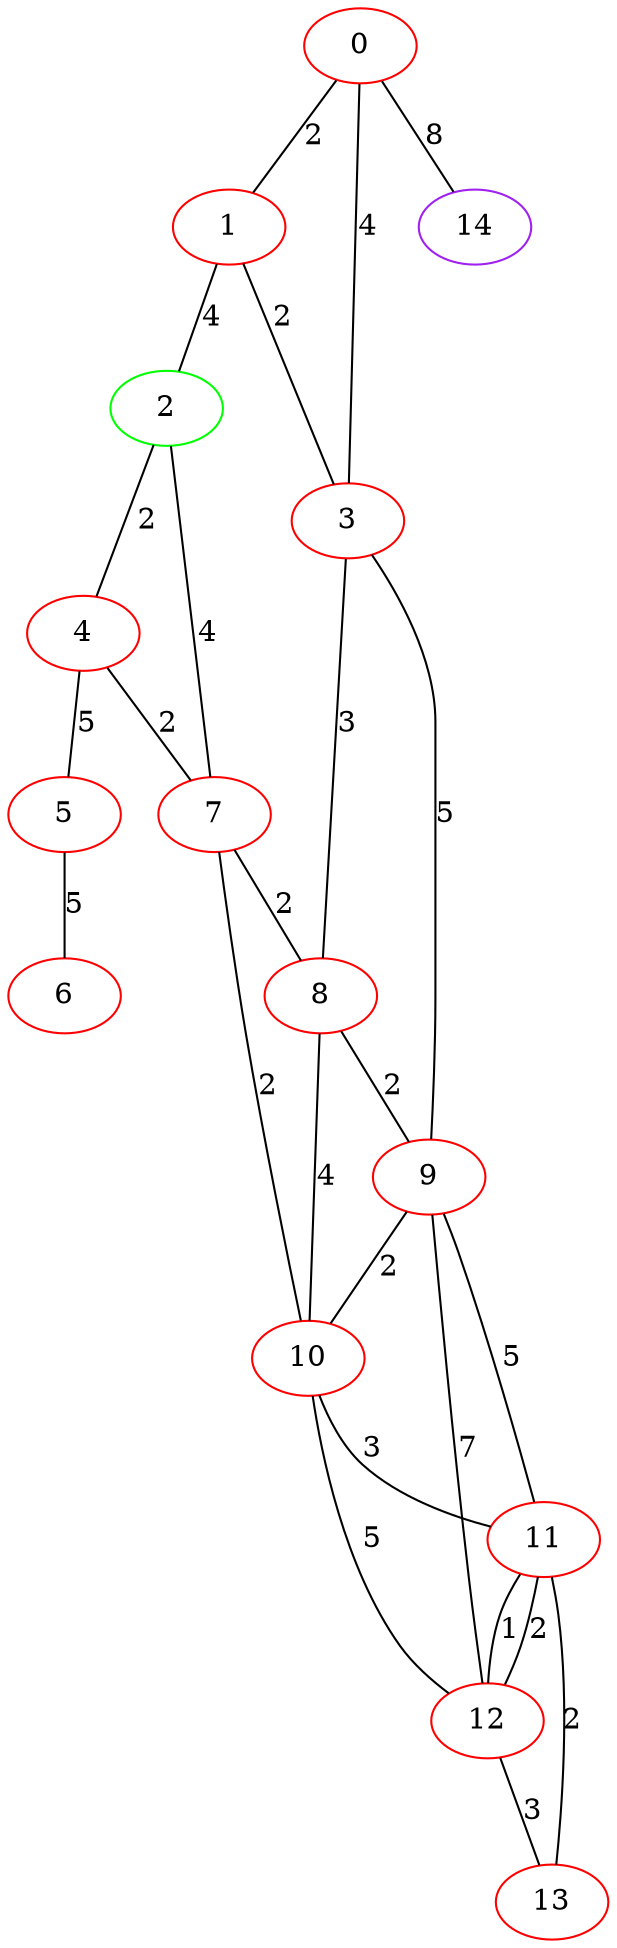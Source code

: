 graph "" {
0 [color=red, weight=1];
1 [color=red, weight=1];
2 [color=green, weight=2];
3 [color=red, weight=1];
4 [color=red, weight=1];
5 [color=red, weight=1];
6 [color=red, weight=1];
7 [color=red, weight=1];
8 [color=red, weight=1];
9 [color=red, weight=1];
10 [color=red, weight=1];
11 [color=red, weight=1];
12 [color=red, weight=1];
13 [color=red, weight=1];
14 [color=purple, weight=4];
0 -- 1  [key=0, label=2];
0 -- 3  [key=0, label=4];
0 -- 14  [key=0, label=8];
1 -- 2  [key=0, label=4];
1 -- 3  [key=0, label=2];
2 -- 4  [key=0, label=2];
2 -- 7  [key=0, label=4];
3 -- 8  [key=0, label=3];
3 -- 9  [key=0, label=5];
4 -- 5  [key=0, label=5];
4 -- 7  [key=0, label=2];
5 -- 6  [key=0, label=5];
7 -- 8  [key=0, label=2];
7 -- 10  [key=0, label=2];
8 -- 9  [key=0, label=2];
8 -- 10  [key=0, label=4];
9 -- 10  [key=0, label=2];
9 -- 11  [key=0, label=5];
9 -- 12  [key=0, label=7];
10 -- 11  [key=0, label=3];
10 -- 12  [key=0, label=5];
11 -- 12  [key=0, label=1];
11 -- 12  [key=1, label=2];
11 -- 13  [key=0, label=2];
12 -- 13  [key=0, label=3];
}
